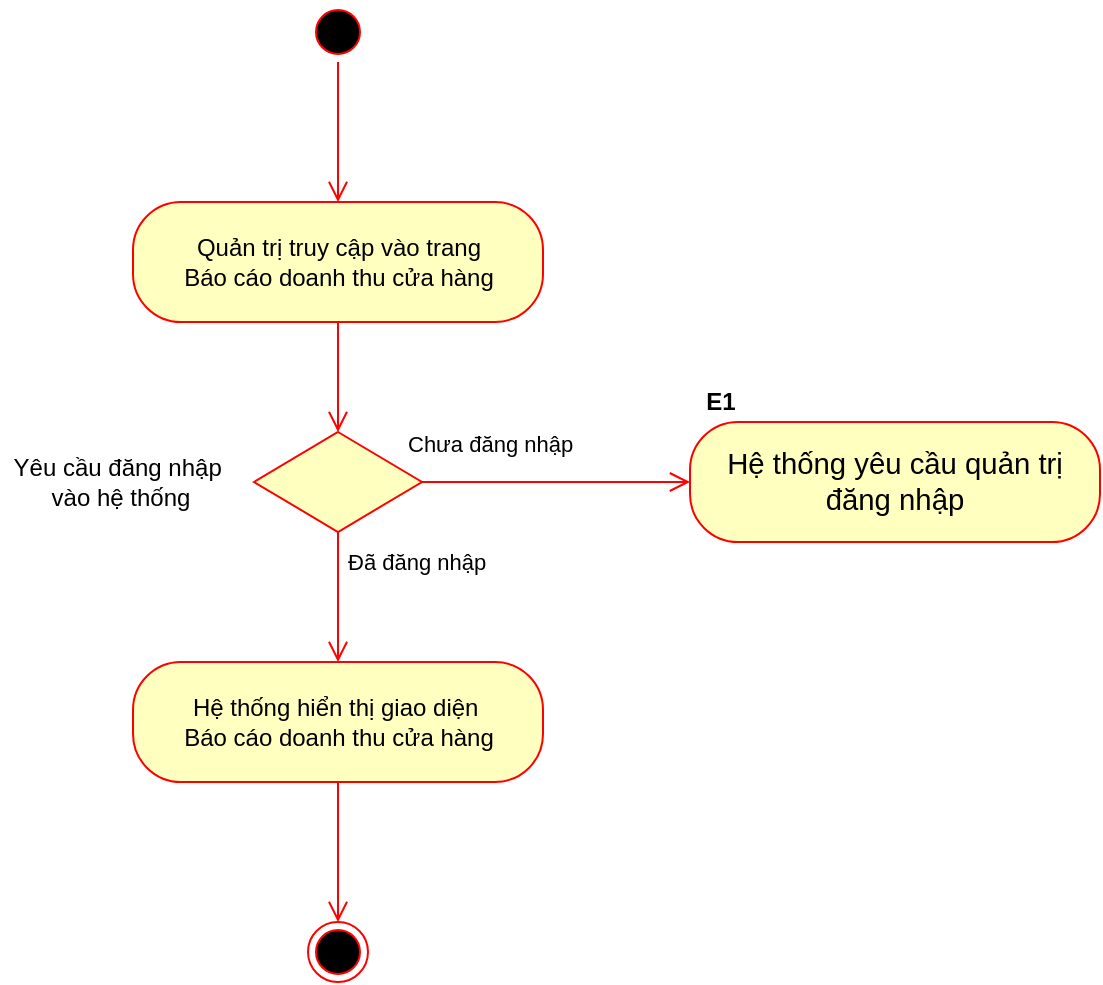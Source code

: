 <mxfile version="16.5.1" type="device"><diagram id="gzpMbd-Rrrj9gIjTRiNB" name="Page-1"><mxGraphModel dx="1296" dy="2234" grid="1" gridSize="10" guides="1" tooltips="1" connect="1" arrows="1" fold="1" page="1" pageScale="1" pageWidth="827" pageHeight="1169" math="0" shadow="0"><root><mxCell id="0"/><mxCell id="1" parent="0"/><mxCell id="t_aXl82k6NJBsCIYlxTs-1" value="" style="ellipse;html=1;shape=endState;fillColor=#000000;strokeColor=#ff0000;fontFamily=Helvetica;" parent="1" vertex="1"><mxGeometry x="399" y="440" width="30" height="30" as="geometry"/></mxCell><mxCell id="t_aXl82k6NJBsCIYlxTs-2" value="" style="ellipse;html=1;shape=startState;fillColor=#000000;strokeColor=#ff0000;fontFamily=Helvetica;" parent="1" vertex="1"><mxGeometry x="399" y="-20" width="30" height="30" as="geometry"/></mxCell><mxCell id="t_aXl82k6NJBsCIYlxTs-3" value="" style="edgeStyle=orthogonalEdgeStyle;html=1;verticalAlign=bottom;endArrow=open;endSize=8;strokeColor=#ff0000;rounded=0;fontFamily=Helvetica;" parent="1" source="t_aXl82k6NJBsCIYlxTs-2" target="t_aXl82k6NJBsCIYlxTs-4" edge="1"><mxGeometry relative="1" as="geometry"><mxPoint x="415" y="70" as="targetPoint"/></mxGeometry></mxCell><mxCell id="t_aXl82k6NJBsCIYlxTs-4" value="Quản trị truy cập vào trang&lt;br&gt;Báo cáo doanh thu cửa hàng" style="rounded=1;whiteSpace=wrap;html=1;arcSize=40;fontColor=#000000;fillColor=#ffffc0;strokeColor=#ff0000;fontFamily=Helvetica;" parent="1" vertex="1"><mxGeometry x="311.5" y="80" width="205" height="60" as="geometry"/></mxCell><mxCell id="t_aXl82k6NJBsCIYlxTs-5" value="" style="edgeStyle=orthogonalEdgeStyle;html=1;verticalAlign=bottom;endArrow=open;endSize=8;strokeColor=#ff0000;rounded=0;fontFamily=Helvetica;" parent="1" source="t_aXl82k6NJBsCIYlxTs-4" target="t_aXl82k6NJBsCIYlxTs-6" edge="1"><mxGeometry relative="1" as="geometry"><mxPoint x="415" y="170" as="targetPoint"/></mxGeometry></mxCell><mxCell id="t_aXl82k6NJBsCIYlxTs-6" value="" style="rhombus;whiteSpace=wrap;html=1;fillColor=#ffffc0;strokeColor=#ff0000;fontFamily=Helvetica;" parent="1" vertex="1"><mxGeometry x="372" y="195" width="84" height="50" as="geometry"/></mxCell><mxCell id="t_aXl82k6NJBsCIYlxTs-7" value="Chưa đăng nhập" style="edgeStyle=orthogonalEdgeStyle;html=1;align=left;verticalAlign=bottom;endArrow=open;endSize=8;strokeColor=#ff0000;rounded=0;fontFamily=Helvetica;" parent="1" source="t_aXl82k6NJBsCIYlxTs-6" target="pYKkzDZ78CZWE1yMky-Q-14" edge="1"><mxGeometry x="-1" y="13" relative="1" as="geometry"><mxPoint x="590" y="220" as="targetPoint"/><mxPoint x="-9" y="3" as="offset"/></mxGeometry></mxCell><mxCell id="t_aXl82k6NJBsCIYlxTs-8" value="Đã đăng nhập" style="edgeStyle=orthogonalEdgeStyle;html=1;align=left;verticalAlign=top;endArrow=open;endSize=8;strokeColor=#ff0000;rounded=0;fontFamily=Helvetica;" parent="1" source="t_aXl82k6NJBsCIYlxTs-6" target="pYKkzDZ78CZWE1yMky-Q-3" edge="1"><mxGeometry x="-0.935" y="3" relative="1" as="geometry"><mxPoint x="414" y="350" as="targetPoint"/><Array as="points"/><mxPoint as="offset"/></mxGeometry></mxCell><mxCell id="pYKkzDZ78CZWE1yMky-Q-2" value="" style="edgeStyle=orthogonalEdgeStyle;html=1;verticalAlign=bottom;endArrow=open;endSize=8;strokeColor=#ff0000;rounded=0;fontFamily=Helvetica;" parent="1" source="pYKkzDZ78CZWE1yMky-Q-3" target="t_aXl82k6NJBsCIYlxTs-1" edge="1"><mxGeometry relative="1" as="geometry"><mxPoint x="417" y="80" as="targetPoint"/><mxPoint x="407" y="380" as="sourcePoint"/></mxGeometry></mxCell><mxCell id="pYKkzDZ78CZWE1yMky-Q-3" value="Hệ thống hiển thị giao diện&amp;nbsp;&lt;br&gt;Báo cáo doanh thu cửa hàng" style="rounded=1;whiteSpace=wrap;html=1;arcSize=40;fontColor=#000000;fillColor=#ffffc0;strokeColor=#ff0000;fontFamily=Helvetica;" parent="1" vertex="1"><mxGeometry x="311.5" y="310" width="205" height="60" as="geometry"/></mxCell><mxCell id="pYKkzDZ78CZWE1yMky-Q-14" value="&lt;font face=&quot;calibri, sans-serif&quot;&gt;&lt;span style=&quot;font-size: 14.667px&quot;&gt;Hệ thống yêu cầu quản trị&lt;br&gt;đăng nhập&lt;br&gt;&lt;/span&gt;&lt;/font&gt;" style="rounded=1;whiteSpace=wrap;html=1;arcSize=40;fontColor=#000000;fillColor=#ffffc0;strokeColor=#ff0000;fontFamily=Helvetica;" parent="1" vertex="1"><mxGeometry x="590" y="190" width="205" height="60" as="geometry"/></mxCell><mxCell id="4Phkc1fnR1opLCdXFzmh-3" value="&lt;b&gt;E1&lt;/b&gt;" style="text;html=1;align=center;verticalAlign=middle;resizable=0;points=[];autosize=1;strokeColor=none;fillColor=none;" parent="1" vertex="1"><mxGeometry x="590" y="170" width="30" height="20" as="geometry"/></mxCell><mxCell id="PaWI3p6HQioSWZ01yYRK-1" value="Yêu cầu đăng nhập&amp;nbsp;&lt;br&gt;vào hệ thống" style="text;html=1;align=center;verticalAlign=middle;resizable=0;points=[];autosize=1;strokeColor=none;fillColor=none;" vertex="1" parent="1"><mxGeometry x="245" y="205" width="120" height="30" as="geometry"/></mxCell></root></mxGraphModel></diagram></mxfile>